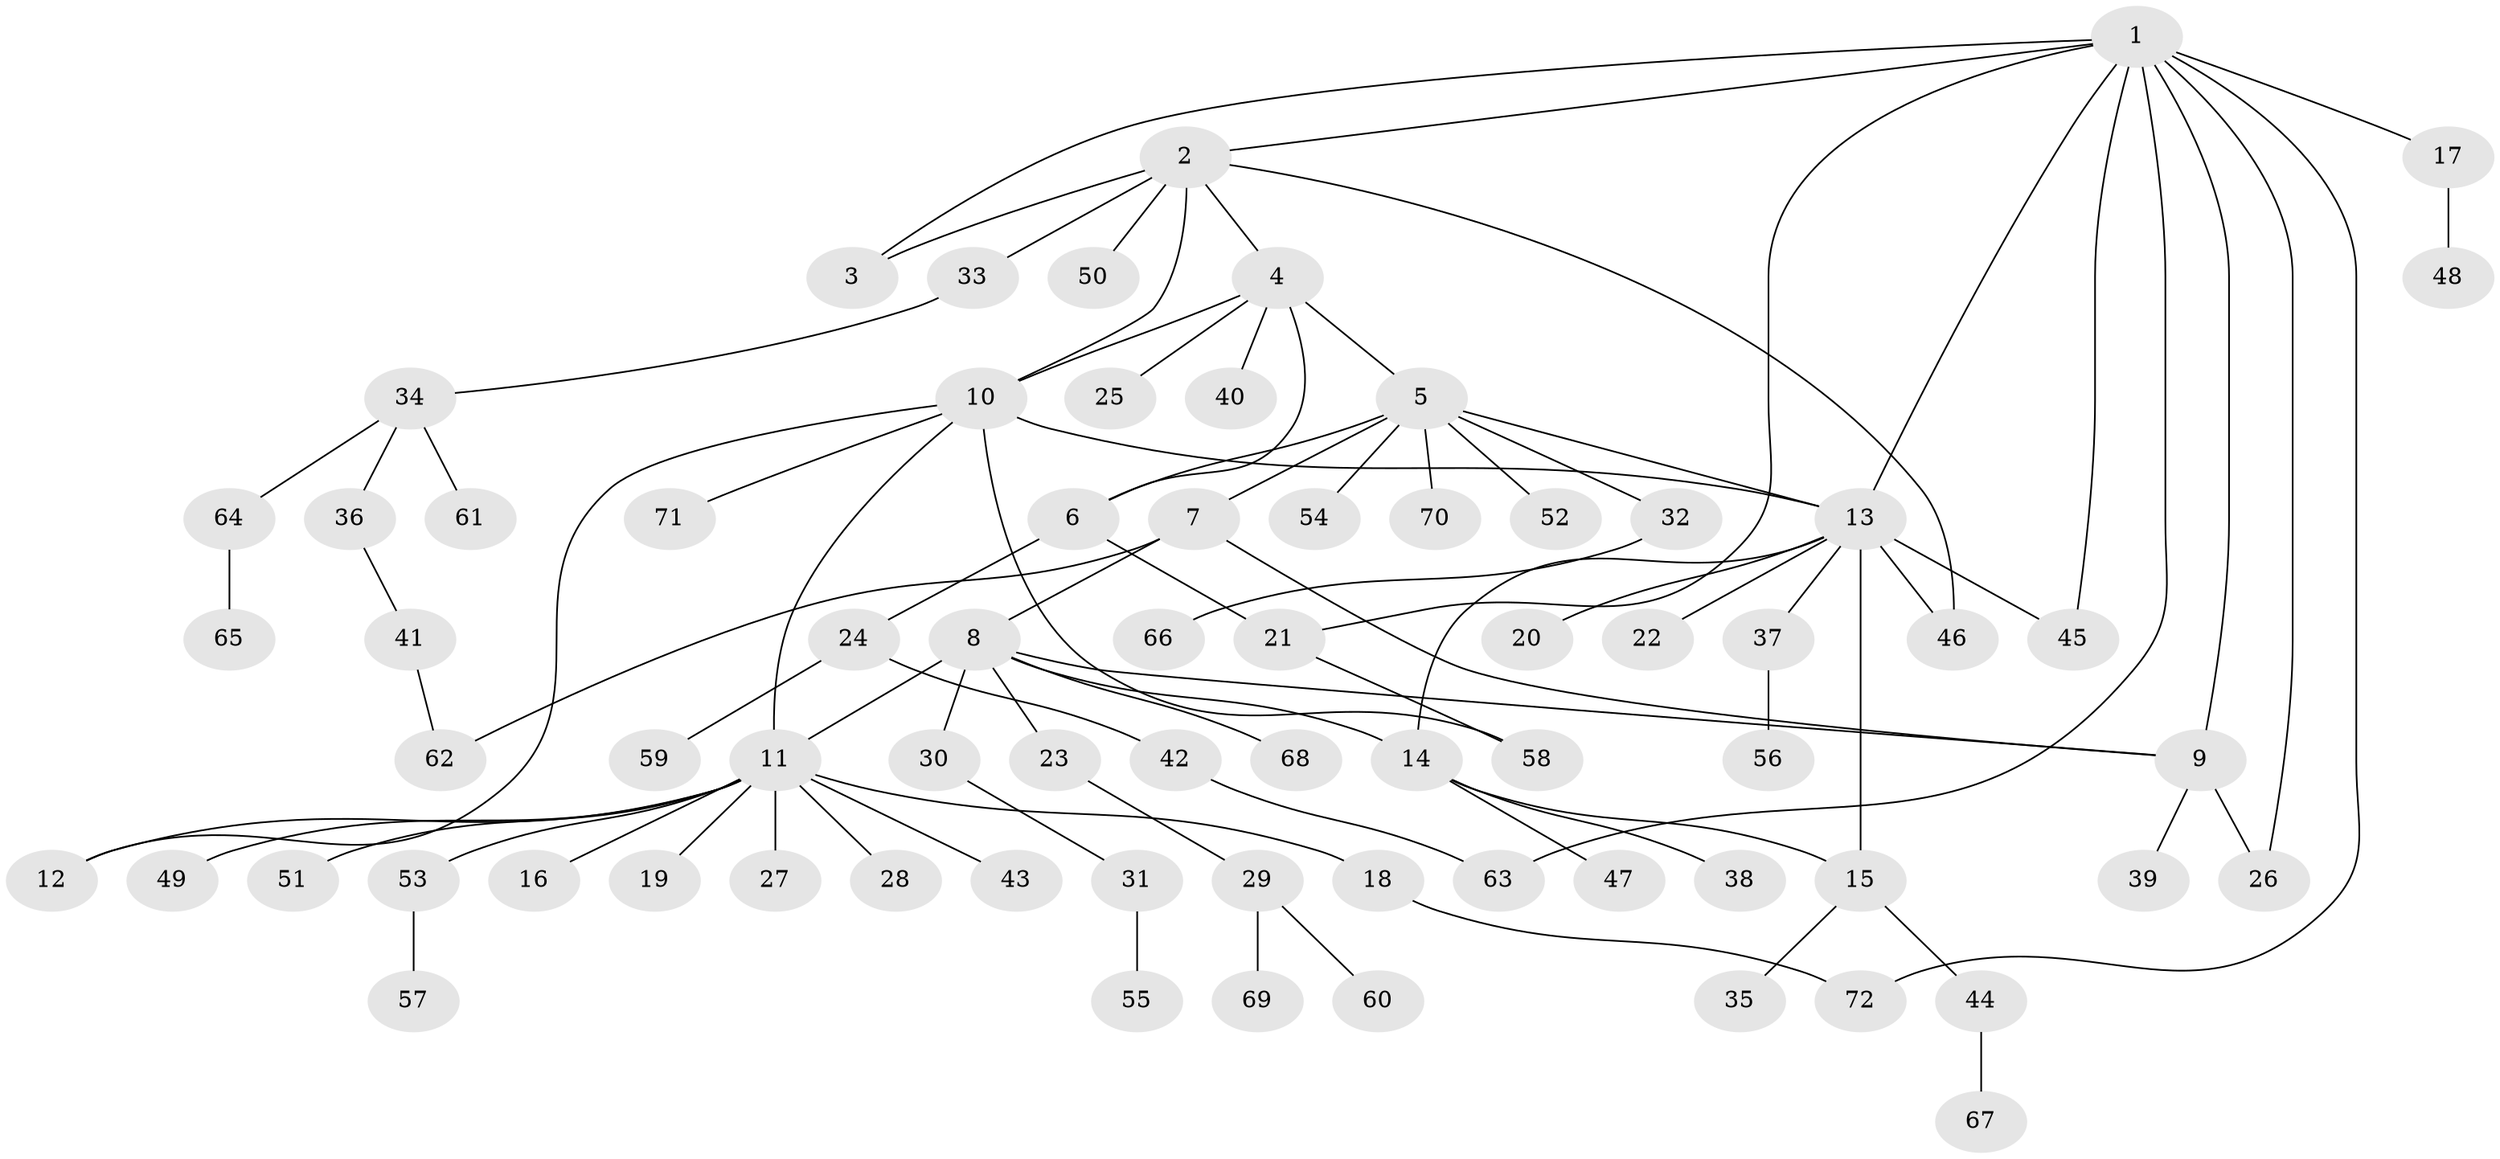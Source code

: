 // coarse degree distribution, {5: 0.09523809523809523, 10: 0.047619047619047616, 4: 0.047619047619047616, 7: 0.047619047619047616, 6: 0.047619047619047616, 3: 0.047619047619047616, 1: 0.5714285714285714, 2: 0.09523809523809523}
// Generated by graph-tools (version 1.1) at 2025/19/03/04/25 18:19:33]
// undirected, 72 vertices, 90 edges
graph export_dot {
graph [start="1"]
  node [color=gray90,style=filled];
  1;
  2;
  3;
  4;
  5;
  6;
  7;
  8;
  9;
  10;
  11;
  12;
  13;
  14;
  15;
  16;
  17;
  18;
  19;
  20;
  21;
  22;
  23;
  24;
  25;
  26;
  27;
  28;
  29;
  30;
  31;
  32;
  33;
  34;
  35;
  36;
  37;
  38;
  39;
  40;
  41;
  42;
  43;
  44;
  45;
  46;
  47;
  48;
  49;
  50;
  51;
  52;
  53;
  54;
  55;
  56;
  57;
  58;
  59;
  60;
  61;
  62;
  63;
  64;
  65;
  66;
  67;
  68;
  69;
  70;
  71;
  72;
  1 -- 2;
  1 -- 3;
  1 -- 9;
  1 -- 13;
  1 -- 17;
  1 -- 21;
  1 -- 26;
  1 -- 45;
  1 -- 63;
  1 -- 72;
  2 -- 3;
  2 -- 4;
  2 -- 10;
  2 -- 33;
  2 -- 46;
  2 -- 50;
  4 -- 5;
  4 -- 6;
  4 -- 10;
  4 -- 25;
  4 -- 40;
  5 -- 6;
  5 -- 7;
  5 -- 13;
  5 -- 32;
  5 -- 52;
  5 -- 54;
  5 -- 70;
  6 -- 21;
  6 -- 24;
  7 -- 8;
  7 -- 9;
  7 -- 62;
  8 -- 9;
  8 -- 11;
  8 -- 14;
  8 -- 23;
  8 -- 30;
  8 -- 68;
  9 -- 26;
  9 -- 39;
  10 -- 11;
  10 -- 12;
  10 -- 13;
  10 -- 58;
  10 -- 71;
  11 -- 12;
  11 -- 16;
  11 -- 18;
  11 -- 19;
  11 -- 27;
  11 -- 28;
  11 -- 43;
  11 -- 49;
  11 -- 51;
  11 -- 53;
  13 -- 14;
  13 -- 15;
  13 -- 20;
  13 -- 22;
  13 -- 37;
  13 -- 45;
  13 -- 46;
  14 -- 15;
  14 -- 38;
  14 -- 47;
  15 -- 35;
  15 -- 44;
  17 -- 48;
  18 -- 72;
  21 -- 58;
  23 -- 29;
  24 -- 42;
  24 -- 59;
  29 -- 60;
  29 -- 69;
  30 -- 31;
  31 -- 55;
  32 -- 66;
  33 -- 34;
  34 -- 36;
  34 -- 61;
  34 -- 64;
  36 -- 41;
  37 -- 56;
  41 -- 62;
  42 -- 63;
  44 -- 67;
  53 -- 57;
  64 -- 65;
}
